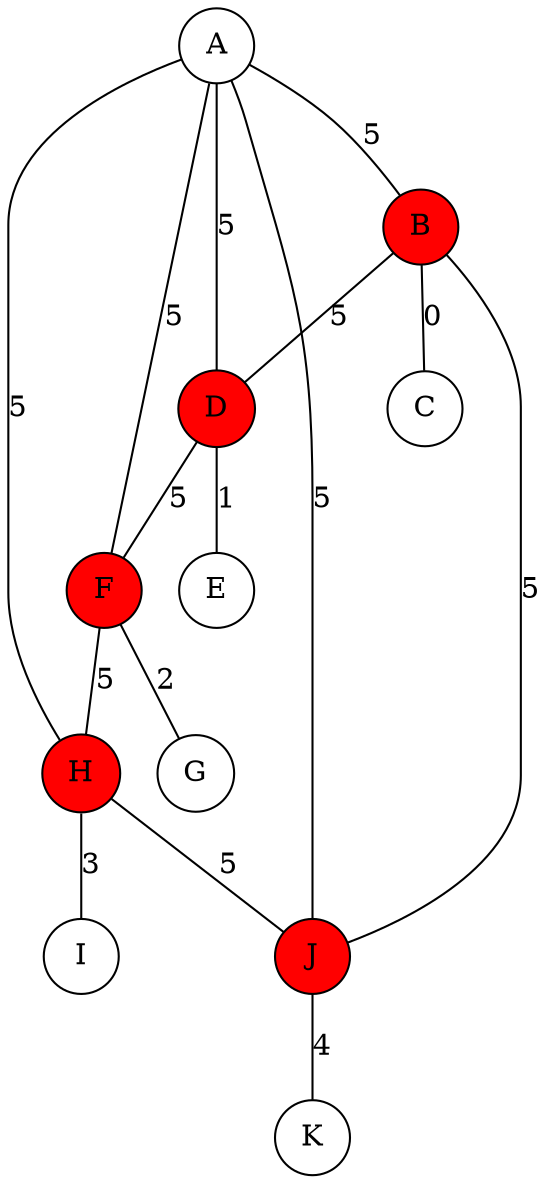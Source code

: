 graph A {
  node[shape="circle"]
B [ style="filled", fillcolor="red" ];
D [ style="filled", fillcolor="red" ];
F [ style="filled", fillcolor="red" ];
H [ style="filled", fillcolor="red" ];
J [ style="filled", fillcolor="red" ];
A -- B[label="5"]
A -- D[label="5"]
A -- F[label="5"]
A -- H[label="5"]
A -- J[label="5"]
B -- C[label="0"]
B -- D[label="5"]
B -- J[label="5"]
D -- E[label="1"]
D -- F[label="5"]
F -- G[label="2"]
F -- H[label="5"]
H -- I[label="3"]
H -- J[label="5"]
J -- K[label="4"]
}
